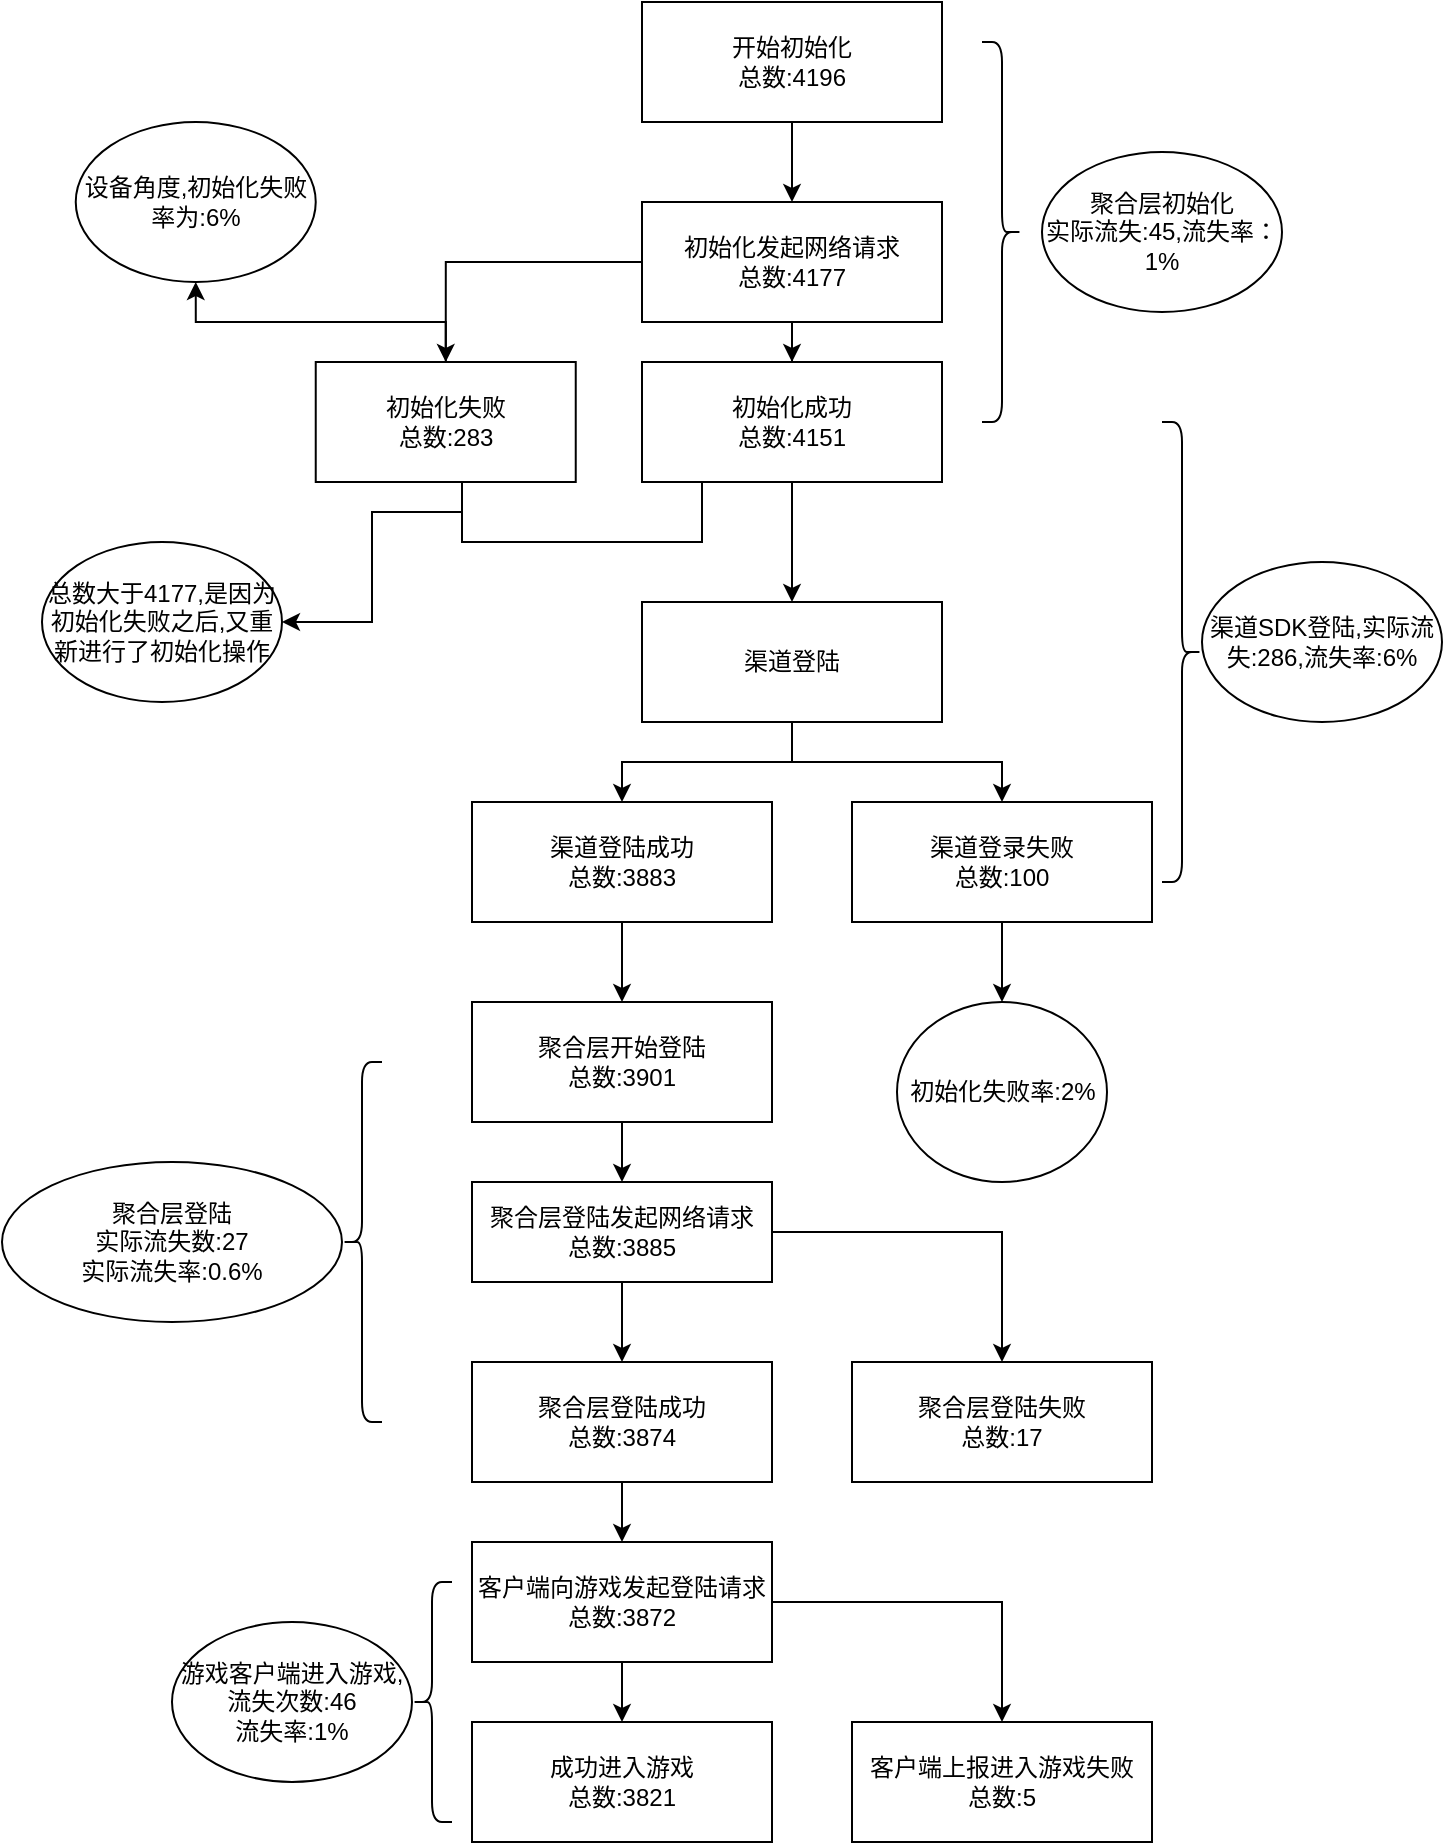 <mxfile version="14.2.9" type="github">
  <diagram id="C5RBs43oDa-KdzZeNtuy" name="Page-1">
    <mxGraphModel dx="1381" dy="765" grid="1" gridSize="10" guides="1" tooltips="1" connect="1" arrows="1" fold="1" page="1" pageScale="1" pageWidth="827" pageHeight="1169" math="0" shadow="0">
      <root>
        <mxCell id="WIyWlLk6GJQsqaUBKTNV-0" />
        <mxCell id="WIyWlLk6GJQsqaUBKTNV-1" parent="WIyWlLk6GJQsqaUBKTNV-0" />
        <mxCell id="1Vjf7NnYEk90J9PH0Oi4-1" style="edgeStyle=orthogonalEdgeStyle;rounded=0;orthogonalLoop=1;jettySize=auto;html=1;entryX=0.5;entryY=0;entryDx=0;entryDy=0;" edge="1" parent="WIyWlLk6GJQsqaUBKTNV-1" source="1Vjf7NnYEk90J9PH0Oi4-2" target="1Vjf7NnYEk90J9PH0Oi4-6">
          <mxGeometry relative="1" as="geometry" />
        </mxCell>
        <mxCell id="1Vjf7NnYEk90J9PH0Oi4-2" value="开始初始化&lt;br&gt;总数:4196" style="rounded=0;whiteSpace=wrap;html=1;" vertex="1" parent="WIyWlLk6GJQsqaUBKTNV-1">
          <mxGeometry x="370" y="30" width="150" height="60" as="geometry" />
        </mxCell>
        <mxCell id="1Vjf7NnYEk90J9PH0Oi4-4" style="edgeStyle=orthogonalEdgeStyle;rounded=0;orthogonalLoop=1;jettySize=auto;html=1;entryX=0.5;entryY=0;entryDx=0;entryDy=0;" edge="1" parent="WIyWlLk6GJQsqaUBKTNV-1" source="1Vjf7NnYEk90J9PH0Oi4-6" target="1Vjf7NnYEk90J9PH0Oi4-11">
          <mxGeometry relative="1" as="geometry" />
        </mxCell>
        <mxCell id="1Vjf7NnYEk90J9PH0Oi4-5" style="edgeStyle=orthogonalEdgeStyle;rounded=0;orthogonalLoop=1;jettySize=auto;html=1;entryX=0.5;entryY=0;entryDx=0;entryDy=0;" edge="1" parent="WIyWlLk6GJQsqaUBKTNV-1" source="1Vjf7NnYEk90J9PH0Oi4-6" target="1Vjf7NnYEk90J9PH0Oi4-13">
          <mxGeometry relative="1" as="geometry" />
        </mxCell>
        <mxCell id="1Vjf7NnYEk90J9PH0Oi4-6" value="初始化发起网络请求&lt;br&gt;总数:4177" style="rounded=0;whiteSpace=wrap;html=1;" vertex="1" parent="WIyWlLk6GJQsqaUBKTNV-1">
          <mxGeometry x="370" y="130" width="150" height="60" as="geometry" />
        </mxCell>
        <mxCell id="1Vjf7NnYEk90J9PH0Oi4-55" style="edgeStyle=orthogonalEdgeStyle;rounded=0;orthogonalLoop=1;jettySize=auto;html=1;entryX=0.5;entryY=0;entryDx=0;entryDy=0;" edge="1" parent="WIyWlLk6GJQsqaUBKTNV-1" source="1Vjf7NnYEk90J9PH0Oi4-11" target="1Vjf7NnYEk90J9PH0Oi4-20">
          <mxGeometry relative="1" as="geometry" />
        </mxCell>
        <mxCell id="1Vjf7NnYEk90J9PH0Oi4-11" value="初始化成功&lt;br&gt;总数:4151" style="rounded=0;whiteSpace=wrap;html=1;" vertex="1" parent="WIyWlLk6GJQsqaUBKTNV-1">
          <mxGeometry x="370" y="210" width="150" height="60" as="geometry" />
        </mxCell>
        <mxCell id="1Vjf7NnYEk90J9PH0Oi4-57" style="edgeStyle=orthogonalEdgeStyle;rounded=0;orthogonalLoop=1;jettySize=auto;html=1;entryX=0.5;entryY=1;entryDx=0;entryDy=0;" edge="1" parent="WIyWlLk6GJQsqaUBKTNV-1" source="1Vjf7NnYEk90J9PH0Oi4-13" target="1Vjf7NnYEk90J9PH0Oi4-56">
          <mxGeometry relative="1" as="geometry" />
        </mxCell>
        <mxCell id="1Vjf7NnYEk90J9PH0Oi4-13" value="初始化失败&lt;br&gt;总数:283" style="rounded=0;whiteSpace=wrap;html=1;" vertex="1" parent="WIyWlLk6GJQsqaUBKTNV-1">
          <mxGeometry x="206.87" y="210" width="130" height="60" as="geometry" />
        </mxCell>
        <mxCell id="1Vjf7NnYEk90J9PH0Oi4-18" style="edgeStyle=orthogonalEdgeStyle;rounded=0;orthogonalLoop=1;jettySize=auto;html=1;entryX=0.5;entryY=0;entryDx=0;entryDy=0;" edge="1" parent="WIyWlLk6GJQsqaUBKTNV-1" source="1Vjf7NnYEk90J9PH0Oi4-20" target="1Vjf7NnYEk90J9PH0Oi4-24">
          <mxGeometry relative="1" as="geometry" />
        </mxCell>
        <mxCell id="1Vjf7NnYEk90J9PH0Oi4-19" style="edgeStyle=orthogonalEdgeStyle;rounded=0;orthogonalLoop=1;jettySize=auto;html=1;" edge="1" parent="WIyWlLk6GJQsqaUBKTNV-1" source="1Vjf7NnYEk90J9PH0Oi4-20" target="1Vjf7NnYEk90J9PH0Oi4-22">
          <mxGeometry relative="1" as="geometry" />
        </mxCell>
        <mxCell id="1Vjf7NnYEk90J9PH0Oi4-20" value="渠道登陆" style="rounded=0;whiteSpace=wrap;html=1;" vertex="1" parent="WIyWlLk6GJQsqaUBKTNV-1">
          <mxGeometry x="370" y="330" width="150" height="60" as="geometry" />
        </mxCell>
        <mxCell id="1Vjf7NnYEk90J9PH0Oi4-21" style="edgeStyle=orthogonalEdgeStyle;rounded=0;orthogonalLoop=1;jettySize=auto;html=1;" edge="1" parent="WIyWlLk6GJQsqaUBKTNV-1" source="1Vjf7NnYEk90J9PH0Oi4-22" target="1Vjf7NnYEk90J9PH0Oi4-25">
          <mxGeometry relative="1" as="geometry" />
        </mxCell>
        <mxCell id="1Vjf7NnYEk90J9PH0Oi4-22" value="渠道登录失败&lt;br&gt;总数:100" style="rounded=0;whiteSpace=wrap;html=1;" vertex="1" parent="WIyWlLk6GJQsqaUBKTNV-1">
          <mxGeometry x="475" y="430" width="150" height="60" as="geometry" />
        </mxCell>
        <mxCell id="1Vjf7NnYEk90J9PH0Oi4-23" style="edgeStyle=orthogonalEdgeStyle;rounded=0;orthogonalLoop=1;jettySize=auto;html=1;entryX=0.5;entryY=0;entryDx=0;entryDy=0;" edge="1" parent="WIyWlLk6GJQsqaUBKTNV-1" source="1Vjf7NnYEk90J9PH0Oi4-24" target="1Vjf7NnYEk90J9PH0Oi4-27">
          <mxGeometry relative="1" as="geometry" />
        </mxCell>
        <mxCell id="1Vjf7NnYEk90J9PH0Oi4-24" value="渠道登陆成功&lt;br&gt;总数:3883" style="rounded=0;whiteSpace=wrap;html=1;" vertex="1" parent="WIyWlLk6GJQsqaUBKTNV-1">
          <mxGeometry x="285" y="430" width="150" height="60" as="geometry" />
        </mxCell>
        <mxCell id="1Vjf7NnYEk90J9PH0Oi4-25" value="&lt;div style=&quot;text-align: left&quot;&gt;初始化失败率:2%&lt;/div&gt;" style="ellipse;whiteSpace=wrap;html=1;" vertex="1" parent="WIyWlLk6GJQsqaUBKTNV-1">
          <mxGeometry x="497.5" y="530" width="105" height="90" as="geometry" />
        </mxCell>
        <mxCell id="1Vjf7NnYEk90J9PH0Oi4-26" style="edgeStyle=orthogonalEdgeStyle;rounded=0;orthogonalLoop=1;jettySize=auto;html=1;" edge="1" parent="WIyWlLk6GJQsqaUBKTNV-1" source="1Vjf7NnYEk90J9PH0Oi4-27" target="1Vjf7NnYEk90J9PH0Oi4-31">
          <mxGeometry relative="1" as="geometry" />
        </mxCell>
        <mxCell id="1Vjf7NnYEk90J9PH0Oi4-27" value="聚合层开始登陆&lt;br&gt;总数:3901" style="rounded=0;whiteSpace=wrap;html=1;" vertex="1" parent="WIyWlLk6GJQsqaUBKTNV-1">
          <mxGeometry x="285" y="530" width="150" height="60" as="geometry" />
        </mxCell>
        <mxCell id="1Vjf7NnYEk90J9PH0Oi4-28" style="edgeStyle=orthogonalEdgeStyle;rounded=0;orthogonalLoop=1;jettySize=auto;html=1;entryX=0.5;entryY=0;entryDx=0;entryDy=0;" edge="1" parent="WIyWlLk6GJQsqaUBKTNV-1" source="1Vjf7NnYEk90J9PH0Oi4-31" target="1Vjf7NnYEk90J9PH0Oi4-33">
          <mxGeometry relative="1" as="geometry" />
        </mxCell>
        <mxCell id="1Vjf7NnYEk90J9PH0Oi4-58" style="edgeStyle=orthogonalEdgeStyle;rounded=0;orthogonalLoop=1;jettySize=auto;html=1;" edge="1" parent="WIyWlLk6GJQsqaUBKTNV-1" source="1Vjf7NnYEk90J9PH0Oi4-31" target="1Vjf7NnYEk90J9PH0Oi4-34">
          <mxGeometry relative="1" as="geometry" />
        </mxCell>
        <mxCell id="1Vjf7NnYEk90J9PH0Oi4-31" value="聚合层登陆发起网络请求&lt;br&gt;总数:3885" style="rounded=0;whiteSpace=wrap;html=1;" vertex="1" parent="WIyWlLk6GJQsqaUBKTNV-1">
          <mxGeometry x="285" y="620" width="150" height="50" as="geometry" />
        </mxCell>
        <mxCell id="1Vjf7NnYEk90J9PH0Oi4-32" style="edgeStyle=orthogonalEdgeStyle;rounded=0;orthogonalLoop=1;jettySize=auto;html=1;entryX=0.5;entryY=0;entryDx=0;entryDy=0;" edge="1" parent="WIyWlLk6GJQsqaUBKTNV-1" source="1Vjf7NnYEk90J9PH0Oi4-33" target="1Vjf7NnYEk90J9PH0Oi4-38">
          <mxGeometry relative="1" as="geometry" />
        </mxCell>
        <mxCell id="1Vjf7NnYEk90J9PH0Oi4-33" value="聚合层登陆成功&lt;br&gt;总数:3874" style="rounded=0;whiteSpace=wrap;html=1;" vertex="1" parent="WIyWlLk6GJQsqaUBKTNV-1">
          <mxGeometry x="285" y="710" width="150" height="60" as="geometry" />
        </mxCell>
        <mxCell id="1Vjf7NnYEk90J9PH0Oi4-34" value="聚合层登陆失败&lt;br&gt;总数:17" style="rounded=0;whiteSpace=wrap;html=1;" vertex="1" parent="WIyWlLk6GJQsqaUBKTNV-1">
          <mxGeometry x="475" y="710" width="150" height="60" as="geometry" />
        </mxCell>
        <mxCell id="1Vjf7NnYEk90J9PH0Oi4-36" style="edgeStyle=orthogonalEdgeStyle;rounded=0;orthogonalLoop=1;jettySize=auto;html=1;entryX=0.5;entryY=0;entryDx=0;entryDy=0;" edge="1" parent="WIyWlLk6GJQsqaUBKTNV-1" source="1Vjf7NnYEk90J9PH0Oi4-38" target="1Vjf7NnYEk90J9PH0Oi4-39">
          <mxGeometry relative="1" as="geometry" />
        </mxCell>
        <mxCell id="1Vjf7NnYEk90J9PH0Oi4-37" style="edgeStyle=orthogonalEdgeStyle;rounded=0;orthogonalLoop=1;jettySize=auto;html=1;" edge="1" parent="WIyWlLk6GJQsqaUBKTNV-1" source="1Vjf7NnYEk90J9PH0Oi4-38" target="1Vjf7NnYEk90J9PH0Oi4-40">
          <mxGeometry relative="1" as="geometry" />
        </mxCell>
        <mxCell id="1Vjf7NnYEk90J9PH0Oi4-38" value="客户端向游戏发起登陆请求&lt;br&gt;总数:3872" style="rounded=0;whiteSpace=wrap;html=1;" vertex="1" parent="WIyWlLk6GJQsqaUBKTNV-1">
          <mxGeometry x="285" y="800" width="150" height="60" as="geometry" />
        </mxCell>
        <mxCell id="1Vjf7NnYEk90J9PH0Oi4-39" value="成功进入游戏&lt;br&gt;总数:3821" style="rounded=0;whiteSpace=wrap;html=1;" vertex="1" parent="WIyWlLk6GJQsqaUBKTNV-1">
          <mxGeometry x="285" y="890" width="150" height="60" as="geometry" />
        </mxCell>
        <mxCell id="1Vjf7NnYEk90J9PH0Oi4-40" value="客户端上报进入游戏失败&lt;br&gt;总数:5" style="rounded=0;whiteSpace=wrap;html=1;" vertex="1" parent="WIyWlLk6GJQsqaUBKTNV-1">
          <mxGeometry x="475" y="890" width="150" height="60" as="geometry" />
        </mxCell>
        <mxCell id="1Vjf7NnYEk90J9PH0Oi4-41" value="" style="shape=curlyBracket;whiteSpace=wrap;html=1;rounded=1;" vertex="1" parent="WIyWlLk6GJQsqaUBKTNV-1">
          <mxGeometry x="255" y="820" width="20" height="120" as="geometry" />
        </mxCell>
        <mxCell id="1Vjf7NnYEk90J9PH0Oi4-42" value="游戏客户端进入游戏,流失次数:46&lt;br&gt;流失率:1%" style="ellipse;whiteSpace=wrap;html=1;" vertex="1" parent="WIyWlLk6GJQsqaUBKTNV-1">
          <mxGeometry x="135" y="840" width="120" height="80" as="geometry" />
        </mxCell>
        <mxCell id="1Vjf7NnYEk90J9PH0Oi4-47" value="总数大于4177,是因为初始化失败之后,又重新进行了初始化操作" style="ellipse;whiteSpace=wrap;html=1;" vertex="1" parent="WIyWlLk6GJQsqaUBKTNV-1">
          <mxGeometry x="70" y="300" width="120" height="80" as="geometry" />
        </mxCell>
        <mxCell id="1Vjf7NnYEk90J9PH0Oi4-53" style="edgeStyle=orthogonalEdgeStyle;rounded=0;orthogonalLoop=1;jettySize=auto;html=1;" edge="1" parent="WIyWlLk6GJQsqaUBKTNV-1" source="1Vjf7NnYEk90J9PH0Oi4-51" target="1Vjf7NnYEk90J9PH0Oi4-47">
          <mxGeometry relative="1" as="geometry" />
        </mxCell>
        <mxCell id="1Vjf7NnYEk90J9PH0Oi4-51" value="" style="shape=partialRectangle;whiteSpace=wrap;html=1;bottom=1;right=1;left=1;top=0;fillColor=none;routingCenterX=-0.5;" vertex="1" parent="WIyWlLk6GJQsqaUBKTNV-1">
          <mxGeometry x="280" y="270" width="120" height="30" as="geometry" />
        </mxCell>
        <mxCell id="1Vjf7NnYEk90J9PH0Oi4-56" value="设备角度,初始化失败率为:6%" style="ellipse;whiteSpace=wrap;html=1;" vertex="1" parent="WIyWlLk6GJQsqaUBKTNV-1">
          <mxGeometry x="86.87" y="90" width="120" height="80" as="geometry" />
        </mxCell>
        <mxCell id="1Vjf7NnYEk90J9PH0Oi4-59" value="" style="shape=curlyBracket;whiteSpace=wrap;html=1;rounded=1;rotation=-180;" vertex="1" parent="WIyWlLk6GJQsqaUBKTNV-1">
          <mxGeometry x="630" y="239.99" width="20" height="229.99" as="geometry" />
        </mxCell>
        <mxCell id="1Vjf7NnYEk90J9PH0Oi4-60" value="渠道SDK登陆,实际流失:286,流失率:6%" style="ellipse;whiteSpace=wrap;html=1;" vertex="1" parent="WIyWlLk6GJQsqaUBKTNV-1">
          <mxGeometry x="650" y="310" width="120" height="80" as="geometry" />
        </mxCell>
        <mxCell id="1Vjf7NnYEk90J9PH0Oi4-61" value="" style="shape=curlyBracket;whiteSpace=wrap;html=1;rounded=1;rotation=-180;" vertex="1" parent="WIyWlLk6GJQsqaUBKTNV-1">
          <mxGeometry x="540" y="50" width="20" height="190" as="geometry" />
        </mxCell>
        <mxCell id="1Vjf7NnYEk90J9PH0Oi4-62" value="聚合层初始化&lt;br&gt;实际流失:45,流失率：1%" style="ellipse;whiteSpace=wrap;html=1;" vertex="1" parent="WIyWlLk6GJQsqaUBKTNV-1">
          <mxGeometry x="570" y="105" width="120" height="80" as="geometry" />
        </mxCell>
        <mxCell id="1Vjf7NnYEk90J9PH0Oi4-63" value="" style="shape=curlyBracket;whiteSpace=wrap;html=1;rounded=1;" vertex="1" parent="WIyWlLk6GJQsqaUBKTNV-1">
          <mxGeometry x="220" y="560" width="20" height="180" as="geometry" />
        </mxCell>
        <mxCell id="1Vjf7NnYEk90J9PH0Oi4-64" value="聚合层登陆&lt;br&gt;实际流失数:27&lt;br&gt;实际流失率:0.6%" style="ellipse;whiteSpace=wrap;html=1;" vertex="1" parent="WIyWlLk6GJQsqaUBKTNV-1">
          <mxGeometry x="50" y="610" width="170" height="80" as="geometry" />
        </mxCell>
      </root>
    </mxGraphModel>
  </diagram>
</mxfile>

